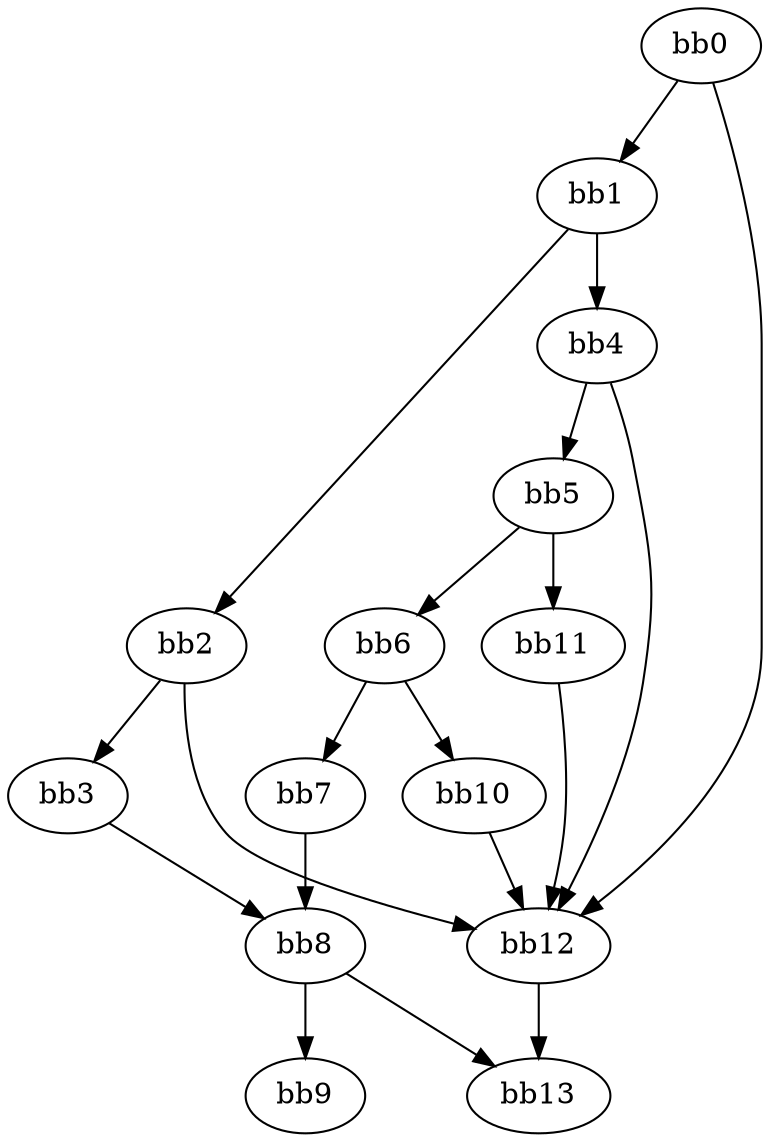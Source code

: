 digraph {
    0 [ label = "bb0\l" ]
    1 [ label = "bb1\l" ]
    2 [ label = "bb2\l" ]
    3 [ label = "bb3\l" ]
    4 [ label = "bb4\l" ]
    5 [ label = "bb5\l" ]
    6 [ label = "bb6\l" ]
    7 [ label = "bb7\l" ]
    8 [ label = "bb8\l" ]
    9 [ label = "bb9\l" ]
    10 [ label = "bb10\l" ]
    11 [ label = "bb11\l" ]
    12 [ label = "bb12\l" ]
    13 [ label = "bb13\l" ]
    0 -> 1 [ ]
    0 -> 12 [ ]
    1 -> 2 [ ]
    1 -> 4 [ ]
    2 -> 3 [ ]
    2 -> 12 [ ]
    3 -> 8 [ ]
    4 -> 5 [ ]
    4 -> 12 [ ]
    5 -> 6 [ ]
    5 -> 11 [ ]
    6 -> 7 [ ]
    6 -> 10 [ ]
    7 -> 8 [ ]
    8 -> 9 [ ]
    8 -> 13 [ ]
    10 -> 12 [ ]
    11 -> 12 [ ]
    12 -> 13 [ ]
}

